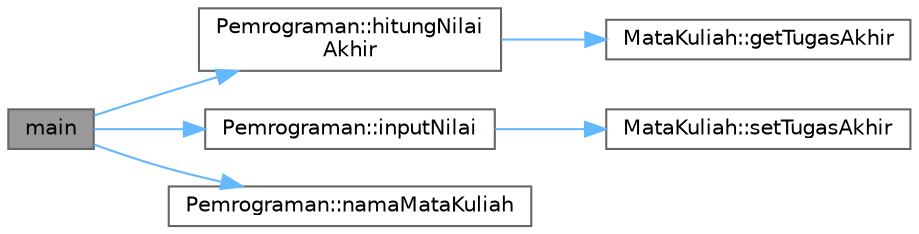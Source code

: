 digraph "main"
{
 // LATEX_PDF_SIZE
  bgcolor="transparent";
  edge [fontname=Helvetica,fontsize=10,labelfontname=Helvetica,labelfontsize=10];
  node [fontname=Helvetica,fontsize=10,shape=box,height=0.2,width=0.4];
  rankdir="LR";
  Node1 [id="Node000001",label="main",height=0.2,width=0.4,color="gray40", fillcolor="grey60", style="filled", fontcolor="black",tooltip=" "];
  Node1 -> Node2 [id="edge1_Node000001_Node000002",color="steelblue1",style="solid",tooltip=" "];
  Node2 [id="Node000002",label="Pemrograman::hitungNilai\lAkhir",height=0.2,width=0.4,color="grey40", fillcolor="white", style="filled",URL="$class_pemrograman.html#ad046716e2108db91f5176e02177e8e1b",tooltip=" "];
  Node2 -> Node3 [id="edge2_Node000002_Node000003",color="steelblue1",style="solid",tooltip=" "];
  Node3 [id="Node000003",label="MataKuliah::getTugasAkhir",height=0.2,width=0.4,color="grey40", fillcolor="white", style="filled",URL="$class_mata_kuliah.html#a42f4c984d134c791ab3ec2bc32941628",tooltip=" "];
  Node1 -> Node4 [id="edge3_Node000001_Node000004",color="steelblue1",style="solid",tooltip=" "];
  Node4 [id="Node000004",label="Pemrograman::inputNilai",height=0.2,width=0.4,color="grey40", fillcolor="white", style="filled",URL="$class_pemrograman.html#a3f6bba8de1e52b1efc071e301134a127",tooltip=" "];
  Node4 -> Node5 [id="edge4_Node000004_Node000005",color="steelblue1",style="solid",tooltip=" "];
  Node5 [id="Node000005",label="MataKuliah::setTugasAkhir",height=0.2,width=0.4,color="grey40", fillcolor="white", style="filled",URL="$class_mata_kuliah.html#a0703cf729e9866c31caa2cdeccfa8d29",tooltip=" "];
  Node1 -> Node6 [id="edge5_Node000001_Node000006",color="steelblue1",style="solid",tooltip=" "];
  Node6 [id="Node000006",label="Pemrograman::namaMataKuliah",height=0.2,width=0.4,color="grey40", fillcolor="white", style="filled",URL="$class_pemrograman.html#aed02303e190e7ab4d8368f17731b3d1d",tooltip=" "];
}
